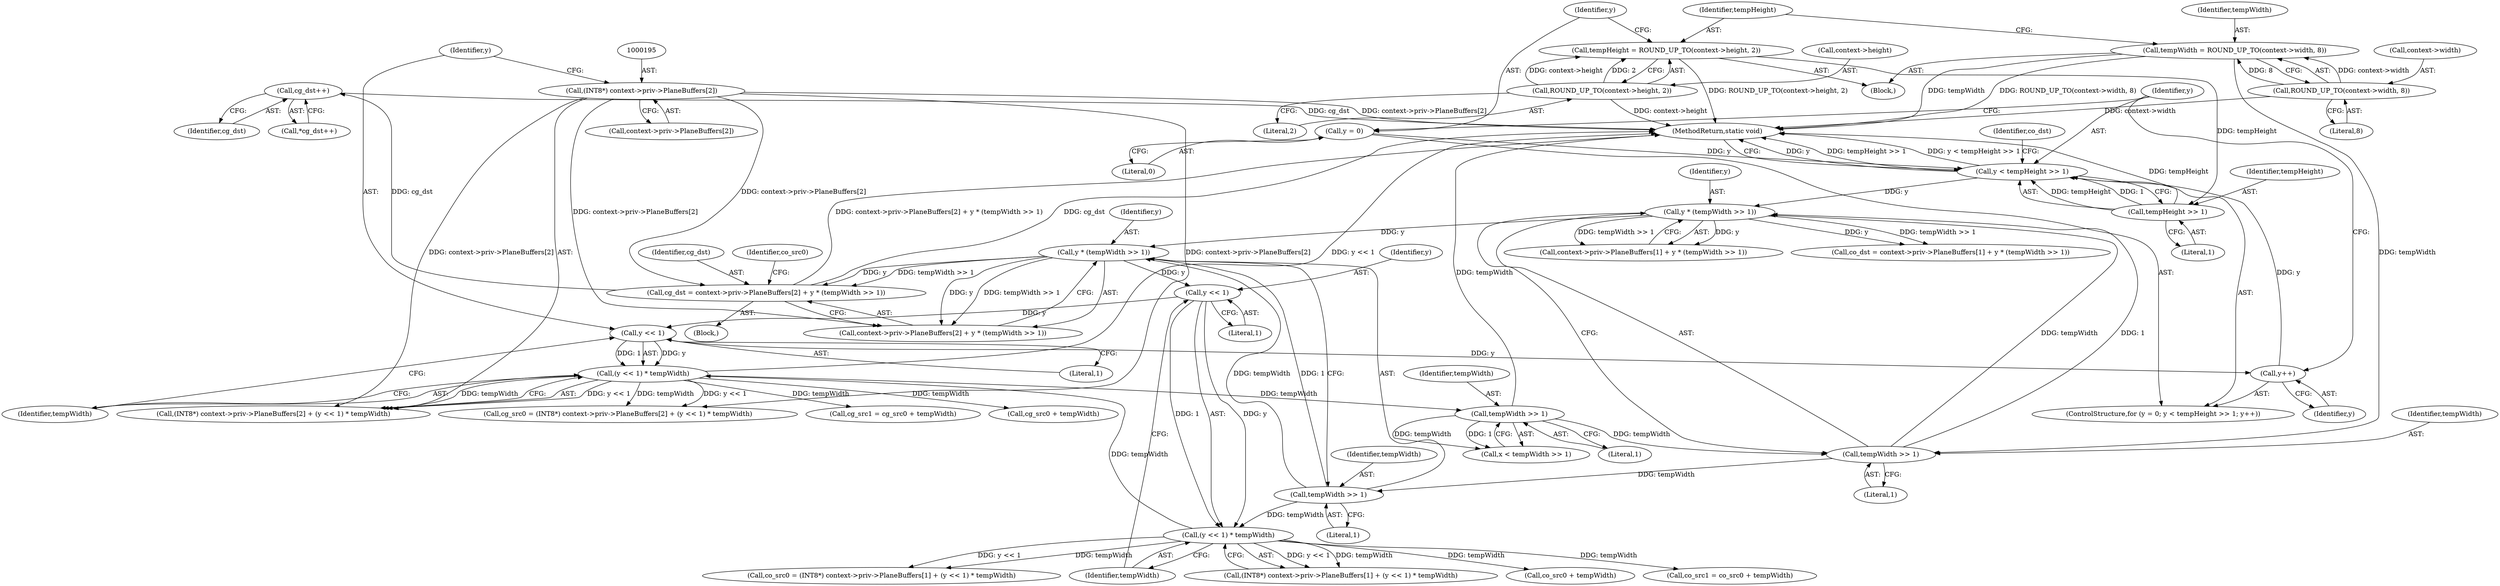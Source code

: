 digraph "1_FreeRDP_d1112c279bd1a327e8e4d0b5f371458bf2579659_6@pointer" {
"1000258" [label="(Call,cg_dst++)"];
"1000154" [label="(Call,cg_dst = context->priv->PlaneBuffers[2] + y * (tempWidth >> 1))"];
"1000194" [label="(Call,(INT8*) context->priv->PlaneBuffers[2])"];
"1000164" [label="(Call,y * (tempWidth >> 1))"];
"1000149" [label="(Call,y * (tempWidth >> 1))"];
"1000131" [label="(Call,y < tempHeight >> 1)"];
"1000128" [label="(Call,y = 0)"];
"1000136" [label="(Call,y++)"];
"1000204" [label="(Call,y << 1)"];
"1000182" [label="(Call,y << 1)"];
"1000133" [label="(Call,tempHeight >> 1)"];
"1000120" [label="(Call,tempHeight = ROUND_UP_TO(context->height, 2))"];
"1000122" [label="(Call,ROUND_UP_TO(context->height, 2))"];
"1000151" [label="(Call,tempWidth >> 1)"];
"1000113" [label="(Call,tempWidth = ROUND_UP_TO(context->width, 8))"];
"1000115" [label="(Call,ROUND_UP_TO(context->width, 8))"];
"1000219" [label="(Call,tempWidth >> 1)"];
"1000203" [label="(Call,(y << 1) * tempWidth)"];
"1000181" [label="(Call,(y << 1) * tempWidth)"];
"1000166" [label="(Call,tempWidth >> 1)"];
"1000154" [label="(Call,cg_dst = context->priv->PlaneBuffers[2] + y * (tempWidth >> 1))"];
"1000259" [label="(Identifier,cg_dst)"];
"1000141" [label="(Call,context->priv->PlaneBuffers[1] + y * (tempWidth >> 1))"];
"1000138" [label="(Block,)"];
"1000119" [label="(Literal,8)"];
"1000140" [label="(Identifier,co_dst)"];
"1000183" [label="(Identifier,y)"];
"1000153" [label="(Literal,1)"];
"1000156" [label="(Call,context->priv->PlaneBuffers[2] + y * (tempWidth >> 1))"];
"1000168" [label="(Literal,1)"];
"1000115" [label="(Call,ROUND_UP_TO(context->width, 8))"];
"1000123" [label="(Call,context->height)"];
"1000155" [label="(Identifier,cg_dst)"];
"1000186" [label="(Call,co_src1 = co_src0 + tempWidth)"];
"1000136" [label="(Call,y++)"];
"1000170" [label="(Identifier,co_src0)"];
"1000203" [label="(Call,(y << 1) * tempWidth)"];
"1000129" [label="(Identifier,y)"];
"1000135" [label="(Literal,1)"];
"1000258" [label="(Call,cg_dst++)"];
"1000150" [label="(Identifier,y)"];
"1000151" [label="(Call,tempWidth >> 1)"];
"1000113" [label="(Call,tempWidth = ROUND_UP_TO(context->width, 8))"];
"1000206" [label="(Literal,1)"];
"1000257" [label="(Call,*cg_dst++)"];
"1000164" [label="(Call,y * (tempWidth >> 1))"];
"1000219" [label="(Call,tempWidth >> 1)"];
"1000169" [label="(Call,co_src0 = (INT8*) context->priv->PlaneBuffers[1] + (y << 1) * tempWidth)"];
"1000165" [label="(Identifier,y)"];
"1000131" [label="(Call,y < tempHeight >> 1)"];
"1000185" [label="(Identifier,tempWidth)"];
"1000133" [label="(Call,tempHeight >> 1)"];
"1000134" [label="(Identifier,tempHeight)"];
"1000221" [label="(Literal,1)"];
"1000149" [label="(Call,y * (tempWidth >> 1))"];
"1000184" [label="(Literal,1)"];
"1000220" [label="(Identifier,tempWidth)"];
"1000122" [label="(Call,ROUND_UP_TO(context->height, 2))"];
"1000193" [label="(Call,(INT8*) context->priv->PlaneBuffers[2] + (y << 1) * tempWidth)"];
"1000128" [label="(Call,y = 0)"];
"1000152" [label="(Identifier,tempWidth)"];
"1000207" [label="(Identifier,tempWidth)"];
"1000126" [label="(Literal,2)"];
"1000196" [label="(Call,context->priv->PlaneBuffers[2])"];
"1000102" [label="(Block,)"];
"1000132" [label="(Identifier,y)"];
"1000116" [label="(Call,context->width)"];
"1000139" [label="(Call,co_dst = context->priv->PlaneBuffers[1] + y * (tempWidth >> 1))"];
"1000120" [label="(Call,tempHeight = ROUND_UP_TO(context->height, 2))"];
"1000167" [label="(Identifier,tempWidth)"];
"1000137" [label="(Identifier,y)"];
"1000204" [label="(Call,y << 1)"];
"1000127" [label="(ControlStructure,for (y = 0; y < tempHeight >> 1; y++))"];
"1000217" [label="(Call,x < tempWidth >> 1)"];
"1000191" [label="(Call,cg_src0 = (INT8*) context->priv->PlaneBuffers[2] + (y << 1) * tempWidth)"];
"1000114" [label="(Identifier,tempWidth)"];
"1000171" [label="(Call,(INT8*) context->priv->PlaneBuffers[1] + (y << 1) * tempWidth)"];
"1000188" [label="(Call,co_src0 + tempWidth)"];
"1000130" [label="(Literal,0)"];
"1000166" [label="(Call,tempWidth >> 1)"];
"1000181" [label="(Call,(y << 1) * tempWidth)"];
"1000121" [label="(Identifier,tempHeight)"];
"1000299" [label="(MethodReturn,static void)"];
"1000208" [label="(Call,cg_src1 = cg_src0 + tempWidth)"];
"1000182" [label="(Call,y << 1)"];
"1000194" [label="(Call,(INT8*) context->priv->PlaneBuffers[2])"];
"1000205" [label="(Identifier,y)"];
"1000210" [label="(Call,cg_src0 + tempWidth)"];
"1000258" -> "1000257"  [label="AST: "];
"1000258" -> "1000259"  [label="CFG: "];
"1000259" -> "1000258"  [label="AST: "];
"1000257" -> "1000258"  [label="CFG: "];
"1000258" -> "1000299"  [label="DDG: cg_dst"];
"1000154" -> "1000258"  [label="DDG: cg_dst"];
"1000154" -> "1000138"  [label="AST: "];
"1000154" -> "1000156"  [label="CFG: "];
"1000155" -> "1000154"  [label="AST: "];
"1000156" -> "1000154"  [label="AST: "];
"1000170" -> "1000154"  [label="CFG: "];
"1000154" -> "1000299"  [label="DDG: cg_dst"];
"1000154" -> "1000299"  [label="DDG: context->priv->PlaneBuffers[2] + y * (tempWidth >> 1)"];
"1000194" -> "1000154"  [label="DDG: context->priv->PlaneBuffers[2]"];
"1000164" -> "1000154"  [label="DDG: y"];
"1000164" -> "1000154"  [label="DDG: tempWidth >> 1"];
"1000194" -> "1000193"  [label="AST: "];
"1000194" -> "1000196"  [label="CFG: "];
"1000195" -> "1000194"  [label="AST: "];
"1000196" -> "1000194"  [label="AST: "];
"1000205" -> "1000194"  [label="CFG: "];
"1000194" -> "1000299"  [label="DDG: context->priv->PlaneBuffers[2]"];
"1000194" -> "1000156"  [label="DDG: context->priv->PlaneBuffers[2]"];
"1000194" -> "1000191"  [label="DDG: context->priv->PlaneBuffers[2]"];
"1000194" -> "1000193"  [label="DDG: context->priv->PlaneBuffers[2]"];
"1000164" -> "1000156"  [label="AST: "];
"1000164" -> "1000166"  [label="CFG: "];
"1000165" -> "1000164"  [label="AST: "];
"1000166" -> "1000164"  [label="AST: "];
"1000156" -> "1000164"  [label="CFG: "];
"1000164" -> "1000156"  [label="DDG: y"];
"1000164" -> "1000156"  [label="DDG: tempWidth >> 1"];
"1000149" -> "1000164"  [label="DDG: y"];
"1000166" -> "1000164"  [label="DDG: tempWidth"];
"1000166" -> "1000164"  [label="DDG: 1"];
"1000164" -> "1000182"  [label="DDG: y"];
"1000149" -> "1000141"  [label="AST: "];
"1000149" -> "1000151"  [label="CFG: "];
"1000150" -> "1000149"  [label="AST: "];
"1000151" -> "1000149"  [label="AST: "];
"1000141" -> "1000149"  [label="CFG: "];
"1000149" -> "1000139"  [label="DDG: y"];
"1000149" -> "1000139"  [label="DDG: tempWidth >> 1"];
"1000149" -> "1000141"  [label="DDG: y"];
"1000149" -> "1000141"  [label="DDG: tempWidth >> 1"];
"1000131" -> "1000149"  [label="DDG: y"];
"1000151" -> "1000149"  [label="DDG: tempWidth"];
"1000151" -> "1000149"  [label="DDG: 1"];
"1000131" -> "1000127"  [label="AST: "];
"1000131" -> "1000133"  [label="CFG: "];
"1000132" -> "1000131"  [label="AST: "];
"1000133" -> "1000131"  [label="AST: "];
"1000140" -> "1000131"  [label="CFG: "];
"1000299" -> "1000131"  [label="CFG: "];
"1000131" -> "1000299"  [label="DDG: y"];
"1000131" -> "1000299"  [label="DDG: tempHeight >> 1"];
"1000131" -> "1000299"  [label="DDG: y < tempHeight >> 1"];
"1000128" -> "1000131"  [label="DDG: y"];
"1000136" -> "1000131"  [label="DDG: y"];
"1000133" -> "1000131"  [label="DDG: tempHeight"];
"1000133" -> "1000131"  [label="DDG: 1"];
"1000128" -> "1000127"  [label="AST: "];
"1000128" -> "1000130"  [label="CFG: "];
"1000129" -> "1000128"  [label="AST: "];
"1000130" -> "1000128"  [label="AST: "];
"1000132" -> "1000128"  [label="CFG: "];
"1000136" -> "1000127"  [label="AST: "];
"1000136" -> "1000137"  [label="CFG: "];
"1000137" -> "1000136"  [label="AST: "];
"1000132" -> "1000136"  [label="CFG: "];
"1000204" -> "1000136"  [label="DDG: y"];
"1000204" -> "1000203"  [label="AST: "];
"1000204" -> "1000206"  [label="CFG: "];
"1000205" -> "1000204"  [label="AST: "];
"1000206" -> "1000204"  [label="AST: "];
"1000207" -> "1000204"  [label="CFG: "];
"1000204" -> "1000203"  [label="DDG: y"];
"1000204" -> "1000203"  [label="DDG: 1"];
"1000182" -> "1000204"  [label="DDG: y"];
"1000182" -> "1000181"  [label="AST: "];
"1000182" -> "1000184"  [label="CFG: "];
"1000183" -> "1000182"  [label="AST: "];
"1000184" -> "1000182"  [label="AST: "];
"1000185" -> "1000182"  [label="CFG: "];
"1000182" -> "1000181"  [label="DDG: y"];
"1000182" -> "1000181"  [label="DDG: 1"];
"1000133" -> "1000135"  [label="CFG: "];
"1000134" -> "1000133"  [label="AST: "];
"1000135" -> "1000133"  [label="AST: "];
"1000133" -> "1000299"  [label="DDG: tempHeight"];
"1000120" -> "1000133"  [label="DDG: tempHeight"];
"1000120" -> "1000102"  [label="AST: "];
"1000120" -> "1000122"  [label="CFG: "];
"1000121" -> "1000120"  [label="AST: "];
"1000122" -> "1000120"  [label="AST: "];
"1000129" -> "1000120"  [label="CFG: "];
"1000120" -> "1000299"  [label="DDG: ROUND_UP_TO(context->height, 2)"];
"1000122" -> "1000120"  [label="DDG: context->height"];
"1000122" -> "1000120"  [label="DDG: 2"];
"1000122" -> "1000126"  [label="CFG: "];
"1000123" -> "1000122"  [label="AST: "];
"1000126" -> "1000122"  [label="AST: "];
"1000122" -> "1000299"  [label="DDG: context->height"];
"1000151" -> "1000153"  [label="CFG: "];
"1000152" -> "1000151"  [label="AST: "];
"1000153" -> "1000151"  [label="AST: "];
"1000113" -> "1000151"  [label="DDG: tempWidth"];
"1000219" -> "1000151"  [label="DDG: tempWidth"];
"1000151" -> "1000166"  [label="DDG: tempWidth"];
"1000113" -> "1000102"  [label="AST: "];
"1000113" -> "1000115"  [label="CFG: "];
"1000114" -> "1000113"  [label="AST: "];
"1000115" -> "1000113"  [label="AST: "];
"1000121" -> "1000113"  [label="CFG: "];
"1000113" -> "1000299"  [label="DDG: tempWidth"];
"1000113" -> "1000299"  [label="DDG: ROUND_UP_TO(context->width, 8)"];
"1000115" -> "1000113"  [label="DDG: context->width"];
"1000115" -> "1000113"  [label="DDG: 8"];
"1000115" -> "1000119"  [label="CFG: "];
"1000116" -> "1000115"  [label="AST: "];
"1000119" -> "1000115"  [label="AST: "];
"1000115" -> "1000299"  [label="DDG: context->width"];
"1000219" -> "1000217"  [label="AST: "];
"1000219" -> "1000221"  [label="CFG: "];
"1000220" -> "1000219"  [label="AST: "];
"1000221" -> "1000219"  [label="AST: "];
"1000217" -> "1000219"  [label="CFG: "];
"1000219" -> "1000299"  [label="DDG: tempWidth"];
"1000219" -> "1000217"  [label="DDG: tempWidth"];
"1000219" -> "1000217"  [label="DDG: 1"];
"1000203" -> "1000219"  [label="DDG: tempWidth"];
"1000203" -> "1000193"  [label="AST: "];
"1000203" -> "1000207"  [label="CFG: "];
"1000207" -> "1000203"  [label="AST: "];
"1000193" -> "1000203"  [label="CFG: "];
"1000203" -> "1000299"  [label="DDG: y << 1"];
"1000203" -> "1000191"  [label="DDG: y << 1"];
"1000203" -> "1000191"  [label="DDG: tempWidth"];
"1000203" -> "1000193"  [label="DDG: y << 1"];
"1000203" -> "1000193"  [label="DDG: tempWidth"];
"1000181" -> "1000203"  [label="DDG: tempWidth"];
"1000203" -> "1000208"  [label="DDG: tempWidth"];
"1000203" -> "1000210"  [label="DDG: tempWidth"];
"1000181" -> "1000171"  [label="AST: "];
"1000181" -> "1000185"  [label="CFG: "];
"1000185" -> "1000181"  [label="AST: "];
"1000171" -> "1000181"  [label="CFG: "];
"1000181" -> "1000169"  [label="DDG: y << 1"];
"1000181" -> "1000169"  [label="DDG: tempWidth"];
"1000181" -> "1000171"  [label="DDG: y << 1"];
"1000181" -> "1000171"  [label="DDG: tempWidth"];
"1000166" -> "1000181"  [label="DDG: tempWidth"];
"1000181" -> "1000186"  [label="DDG: tempWidth"];
"1000181" -> "1000188"  [label="DDG: tempWidth"];
"1000166" -> "1000168"  [label="CFG: "];
"1000167" -> "1000166"  [label="AST: "];
"1000168" -> "1000166"  [label="AST: "];
}

